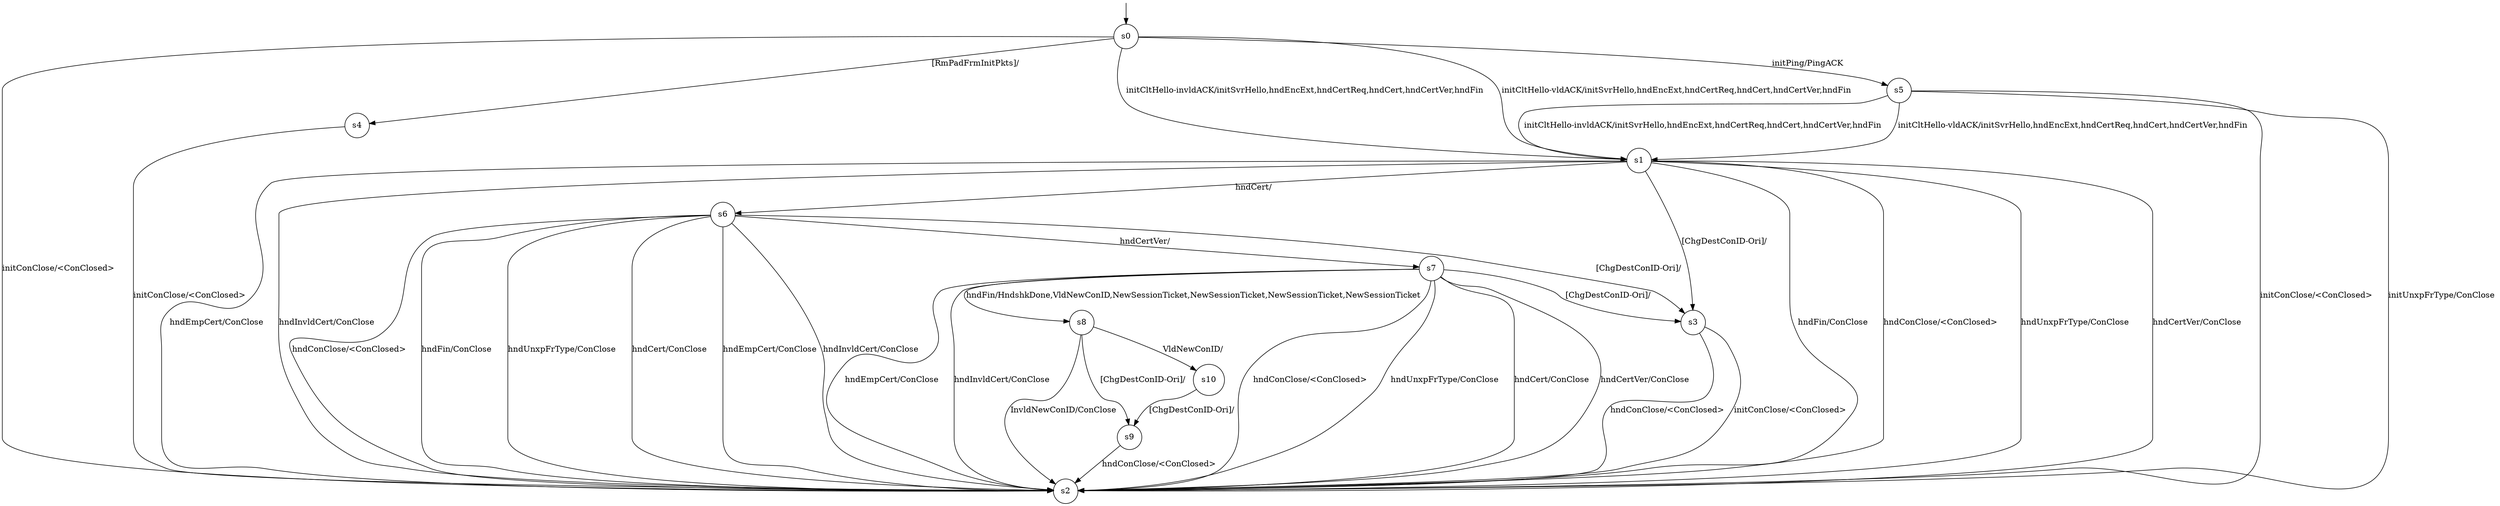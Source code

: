 digraph g {

s0 [shape="circle" label="s0"];
s1 [shape="circle" label="s1"];
s2 [shape="circle" label="s2"];
s3 [shape="circle" label="s3"];
s4 [shape="circle" label="s4"];
s5 [shape="circle" label="s5"];
s6 [shape="circle" label="s6"];
s7 [shape="circle" label="s7"];
s8 [shape="circle" label="s8"];
s9 [shape="circle" label="s9"];
s10 [shape="circle" label="s10"];
s0 -> s5 [label="initPing/PingACK "];
s0 -> s2 [label="initConClose/<ConClosed> "];
s0 -> s1 [label="initCltHello-vldACK/initSvrHello,hndEncExt,hndCertReq,hndCert,hndCertVer,hndFin "];
s0 -> s1 [label="initCltHello-invldACK/initSvrHello,hndEncExt,hndCertReq,hndCert,hndCertVer,hndFin "];
s0 -> s4 [label="[RmPadFrmInitPkts]/ "];
s1 -> s2 [label="hndFin/ConClose "];
s1 -> s2 [label="hndConClose/<ConClosed> "];
s1 -> s2 [label="hndUnxpFrType/ConClose "];
s1 -> s3 [label="[ChgDestConID-Ori]/ "];
s1 -> s6 [label="hndCert/ "];
s1 -> s2 [label="hndCertVer/ConClose "];
s1 -> s2 [label="hndEmpCert/ConClose "];
s1 -> s2 [label="hndInvldCert/ConClose "];
s3 -> s2 [label="initConClose/<ConClosed> "];
s3 -> s2 [label="hndConClose/<ConClosed> "];
s4 -> s2 [label="initConClose/<ConClosed> "];
s5 -> s2 [label="initConClose/<ConClosed> "];
s5 -> s1 [label="initCltHello-vldACK/initSvrHello,hndEncExt,hndCertReq,hndCert,hndCertVer,hndFin "];
s5 -> s1 [label="initCltHello-invldACK/initSvrHello,hndEncExt,hndCertReq,hndCert,hndCertVer,hndFin "];
s5 -> s2 [label="initUnxpFrType/ConClose "];
s6 -> s2 [label="hndFin/ConClose "];
s6 -> s2 [label="hndConClose/<ConClosed> "];
s6 -> s2 [label="hndUnxpFrType/ConClose "];
s6 -> s3 [label="[ChgDestConID-Ori]/ "];
s6 -> s2 [label="hndCert/ConClose "];
s6 -> s7 [label="hndCertVer/ "];
s6 -> s2 [label="hndEmpCert/ConClose "];
s6 -> s2 [label="hndInvldCert/ConClose "];
s7 -> s8 [label="hndFin/HndshkDone,VldNewConID,NewSessionTicket,NewSessionTicket,NewSessionTicket,NewSessionTicket "];
s7 -> s2 [label="hndConClose/<ConClosed> "];
s7 -> s2 [label="hndUnxpFrType/ConClose "];
s7 -> s3 [label="[ChgDestConID-Ori]/ "];
s7 -> s2 [label="hndCert/ConClose "];
s7 -> s2 [label="hndCertVer/ConClose "];
s7 -> s2 [label="hndEmpCert/ConClose "];
s7 -> s2 [label="hndInvldCert/ConClose "];
s8 -> s10 [label="VldNewConID/ "];
s8 -> s2 [label="InvldNewConID/ConClose "];
s8 -> s9 [label="[ChgDestConID-Ori]/ "];
s9 -> s2 [label="hndConClose/<ConClosed> "];
s10 -> s9 [label="[ChgDestConID-Ori]/ "];

__start0 [label="" shape="none" width="0" height="0"];
__start0 -> s0;

}
